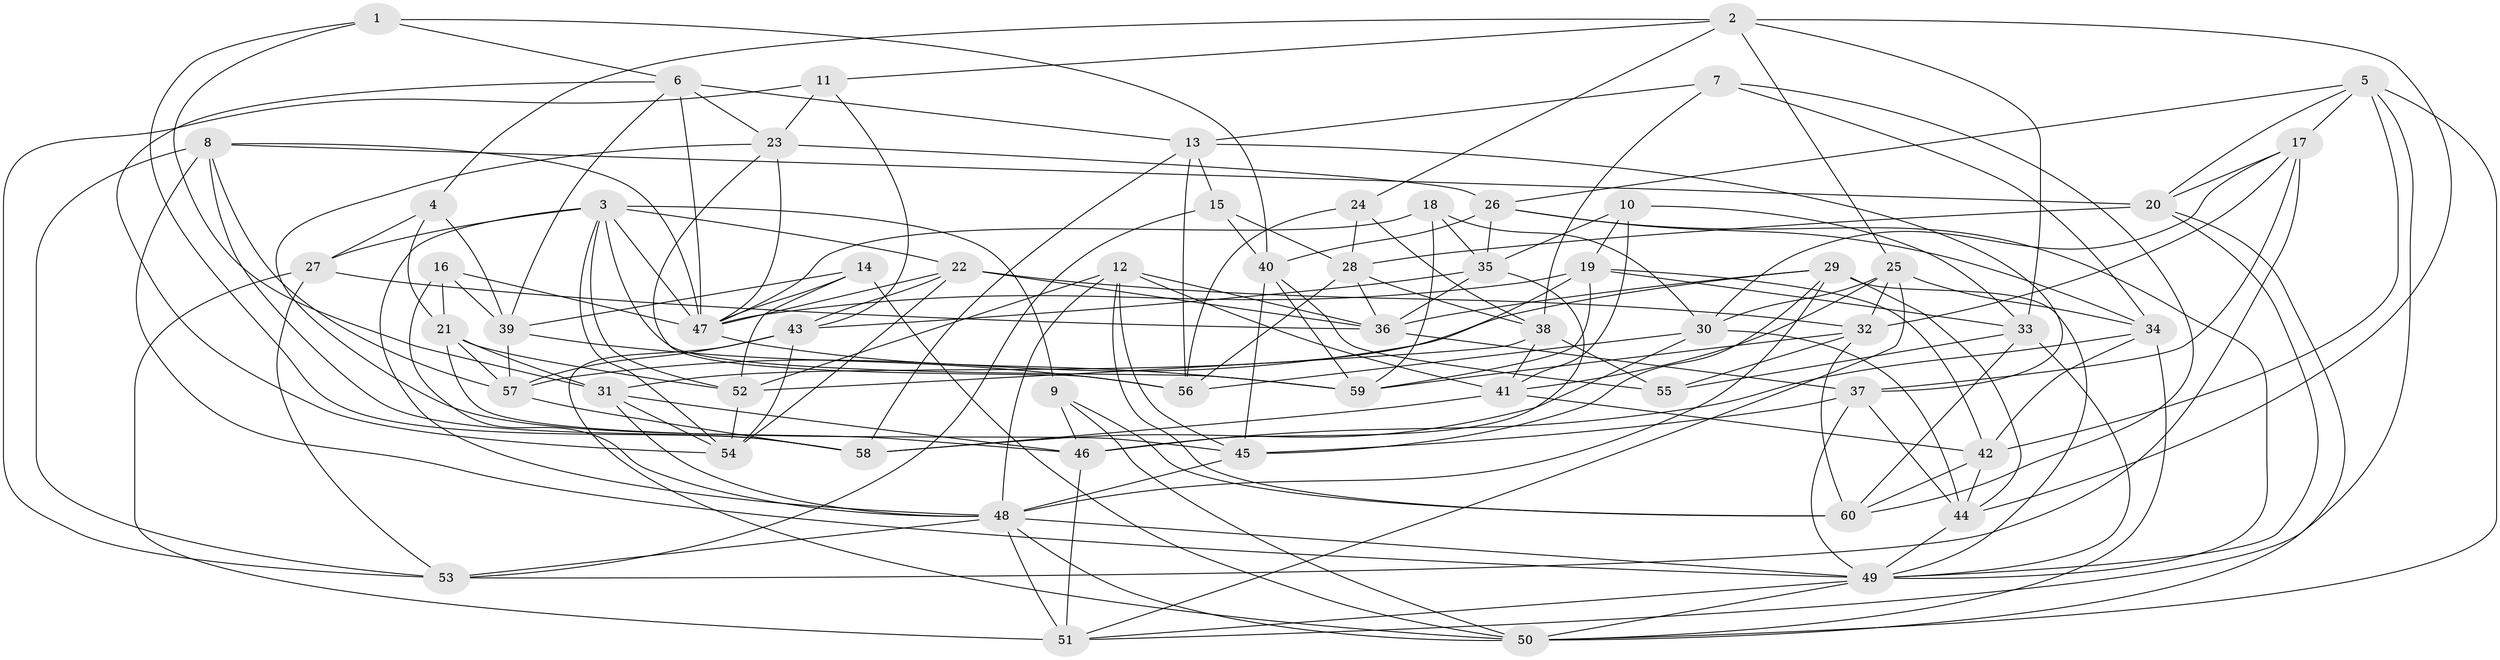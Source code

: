 // original degree distribution, {4: 1.0}
// Generated by graph-tools (version 1.1) at 2025/50/03/09/25 03:50:48]
// undirected, 60 vertices, 176 edges
graph export_dot {
graph [start="1"]
  node [color=gray90,style=filled];
  1;
  2;
  3;
  4;
  5;
  6;
  7;
  8;
  9;
  10;
  11;
  12;
  13;
  14;
  15;
  16;
  17;
  18;
  19;
  20;
  21;
  22;
  23;
  24;
  25;
  26;
  27;
  28;
  29;
  30;
  31;
  32;
  33;
  34;
  35;
  36;
  37;
  38;
  39;
  40;
  41;
  42;
  43;
  44;
  45;
  46;
  47;
  48;
  49;
  50;
  51;
  52;
  53;
  54;
  55;
  56;
  57;
  58;
  59;
  60;
  1 -- 6 [weight=1.0];
  1 -- 31 [weight=1.0];
  1 -- 40 [weight=1.0];
  1 -- 58 [weight=1.0];
  2 -- 4 [weight=1.0];
  2 -- 11 [weight=1.0];
  2 -- 24 [weight=1.0];
  2 -- 25 [weight=1.0];
  2 -- 33 [weight=1.0];
  2 -- 44 [weight=1.0];
  3 -- 9 [weight=1.0];
  3 -- 22 [weight=1.0];
  3 -- 27 [weight=1.0];
  3 -- 47 [weight=1.0];
  3 -- 48 [weight=1.0];
  3 -- 52 [weight=1.0];
  3 -- 54 [weight=1.0];
  3 -- 59 [weight=1.0];
  4 -- 21 [weight=1.0];
  4 -- 27 [weight=1.0];
  4 -- 39 [weight=1.0];
  5 -- 17 [weight=1.0];
  5 -- 20 [weight=1.0];
  5 -- 26 [weight=1.0];
  5 -- 42 [weight=1.0];
  5 -- 50 [weight=1.0];
  5 -- 51 [weight=1.0];
  6 -- 13 [weight=1.0];
  6 -- 23 [weight=1.0];
  6 -- 39 [weight=1.0];
  6 -- 47 [weight=1.0];
  6 -- 54 [weight=1.0];
  7 -- 13 [weight=1.0];
  7 -- 34 [weight=1.0];
  7 -- 38 [weight=1.0];
  7 -- 60 [weight=1.0];
  8 -- 20 [weight=1.0];
  8 -- 47 [weight=1.0];
  8 -- 49 [weight=1.0];
  8 -- 53 [weight=1.0];
  8 -- 57 [weight=1.0];
  8 -- 58 [weight=1.0];
  9 -- 46 [weight=1.0];
  9 -- 50 [weight=1.0];
  9 -- 60 [weight=1.0];
  10 -- 19 [weight=1.0];
  10 -- 33 [weight=1.0];
  10 -- 35 [weight=1.0];
  10 -- 41 [weight=1.0];
  11 -- 23 [weight=1.0];
  11 -- 43 [weight=1.0];
  11 -- 53 [weight=1.0];
  12 -- 36 [weight=1.0];
  12 -- 41 [weight=1.0];
  12 -- 45 [weight=1.0];
  12 -- 48 [weight=1.0];
  12 -- 52 [weight=1.0];
  12 -- 60 [weight=1.0];
  13 -- 15 [weight=1.0];
  13 -- 37 [weight=1.0];
  13 -- 56 [weight=1.0];
  13 -- 58 [weight=1.0];
  14 -- 39 [weight=1.0];
  14 -- 47 [weight=1.0];
  14 -- 50 [weight=1.0];
  14 -- 52 [weight=1.0];
  15 -- 28 [weight=1.0];
  15 -- 40 [weight=1.0];
  15 -- 53 [weight=1.0];
  16 -- 21 [weight=1.0];
  16 -- 39 [weight=1.0];
  16 -- 47 [weight=1.0];
  16 -- 48 [weight=1.0];
  17 -- 20 [weight=1.0];
  17 -- 30 [weight=1.0];
  17 -- 32 [weight=1.0];
  17 -- 37 [weight=1.0];
  17 -- 53 [weight=1.0];
  18 -- 30 [weight=1.0];
  18 -- 35 [weight=1.0];
  18 -- 47 [weight=1.0];
  18 -- 59 [weight=1.0];
  19 -- 31 [weight=1.0];
  19 -- 33 [weight=1.0];
  19 -- 42 [weight=1.0];
  19 -- 47 [weight=1.0];
  19 -- 59 [weight=1.0];
  20 -- 28 [weight=1.0];
  20 -- 49 [weight=1.0];
  20 -- 50 [weight=1.0];
  21 -- 31 [weight=1.0];
  21 -- 45 [weight=1.0];
  21 -- 52 [weight=1.0];
  21 -- 57 [weight=1.0];
  22 -- 32 [weight=1.0];
  22 -- 36 [weight=1.0];
  22 -- 43 [weight=1.0];
  22 -- 47 [weight=1.0];
  22 -- 54 [weight=1.0];
  23 -- 26 [weight=1.0];
  23 -- 46 [weight=1.0];
  23 -- 47 [weight=1.0];
  23 -- 56 [weight=1.0];
  24 -- 28 [weight=1.0];
  24 -- 38 [weight=1.0];
  24 -- 56 [weight=1.0];
  25 -- 30 [weight=1.0];
  25 -- 32 [weight=1.0];
  25 -- 34 [weight=1.0];
  25 -- 41 [weight=1.0];
  25 -- 51 [weight=1.0];
  26 -- 34 [weight=1.0];
  26 -- 35 [weight=1.0];
  26 -- 40 [weight=1.0];
  26 -- 49 [weight=1.0];
  27 -- 36 [weight=2.0];
  27 -- 51 [weight=1.0];
  27 -- 53 [weight=1.0];
  28 -- 36 [weight=1.0];
  28 -- 38 [weight=1.0];
  28 -- 56 [weight=1.0];
  29 -- 36 [weight=1.0];
  29 -- 44 [weight=1.0];
  29 -- 45 [weight=1.0];
  29 -- 48 [weight=1.0];
  29 -- 49 [weight=1.0];
  29 -- 57 [weight=1.0];
  30 -- 44 [weight=1.0];
  30 -- 56 [weight=1.0];
  30 -- 58 [weight=1.0];
  31 -- 46 [weight=1.0];
  31 -- 48 [weight=1.0];
  31 -- 54 [weight=1.0];
  32 -- 55 [weight=1.0];
  32 -- 59 [weight=1.0];
  32 -- 60 [weight=1.0];
  33 -- 49 [weight=1.0];
  33 -- 55 [weight=1.0];
  33 -- 60 [weight=1.0];
  34 -- 42 [weight=1.0];
  34 -- 46 [weight=1.0];
  34 -- 50 [weight=1.0];
  35 -- 36 [weight=1.0];
  35 -- 43 [weight=1.0];
  35 -- 46 [weight=1.0];
  36 -- 37 [weight=1.0];
  37 -- 44 [weight=1.0];
  37 -- 45 [weight=1.0];
  37 -- 49 [weight=1.0];
  38 -- 41 [weight=1.0];
  38 -- 52 [weight=1.0];
  38 -- 55 [weight=1.0];
  39 -- 56 [weight=1.0];
  39 -- 57 [weight=1.0];
  40 -- 45 [weight=1.0];
  40 -- 55 [weight=1.0];
  40 -- 59 [weight=1.0];
  41 -- 42 [weight=1.0];
  41 -- 58 [weight=1.0];
  42 -- 44 [weight=1.0];
  42 -- 60 [weight=1.0];
  43 -- 50 [weight=1.0];
  43 -- 54 [weight=1.0];
  43 -- 57 [weight=1.0];
  44 -- 49 [weight=1.0];
  45 -- 48 [weight=1.0];
  46 -- 51 [weight=1.0];
  47 -- 59 [weight=1.0];
  48 -- 49 [weight=1.0];
  48 -- 50 [weight=1.0];
  48 -- 51 [weight=1.0];
  48 -- 53 [weight=1.0];
  49 -- 50 [weight=1.0];
  49 -- 51 [weight=1.0];
  52 -- 54 [weight=1.0];
  57 -- 58 [weight=1.0];
}
